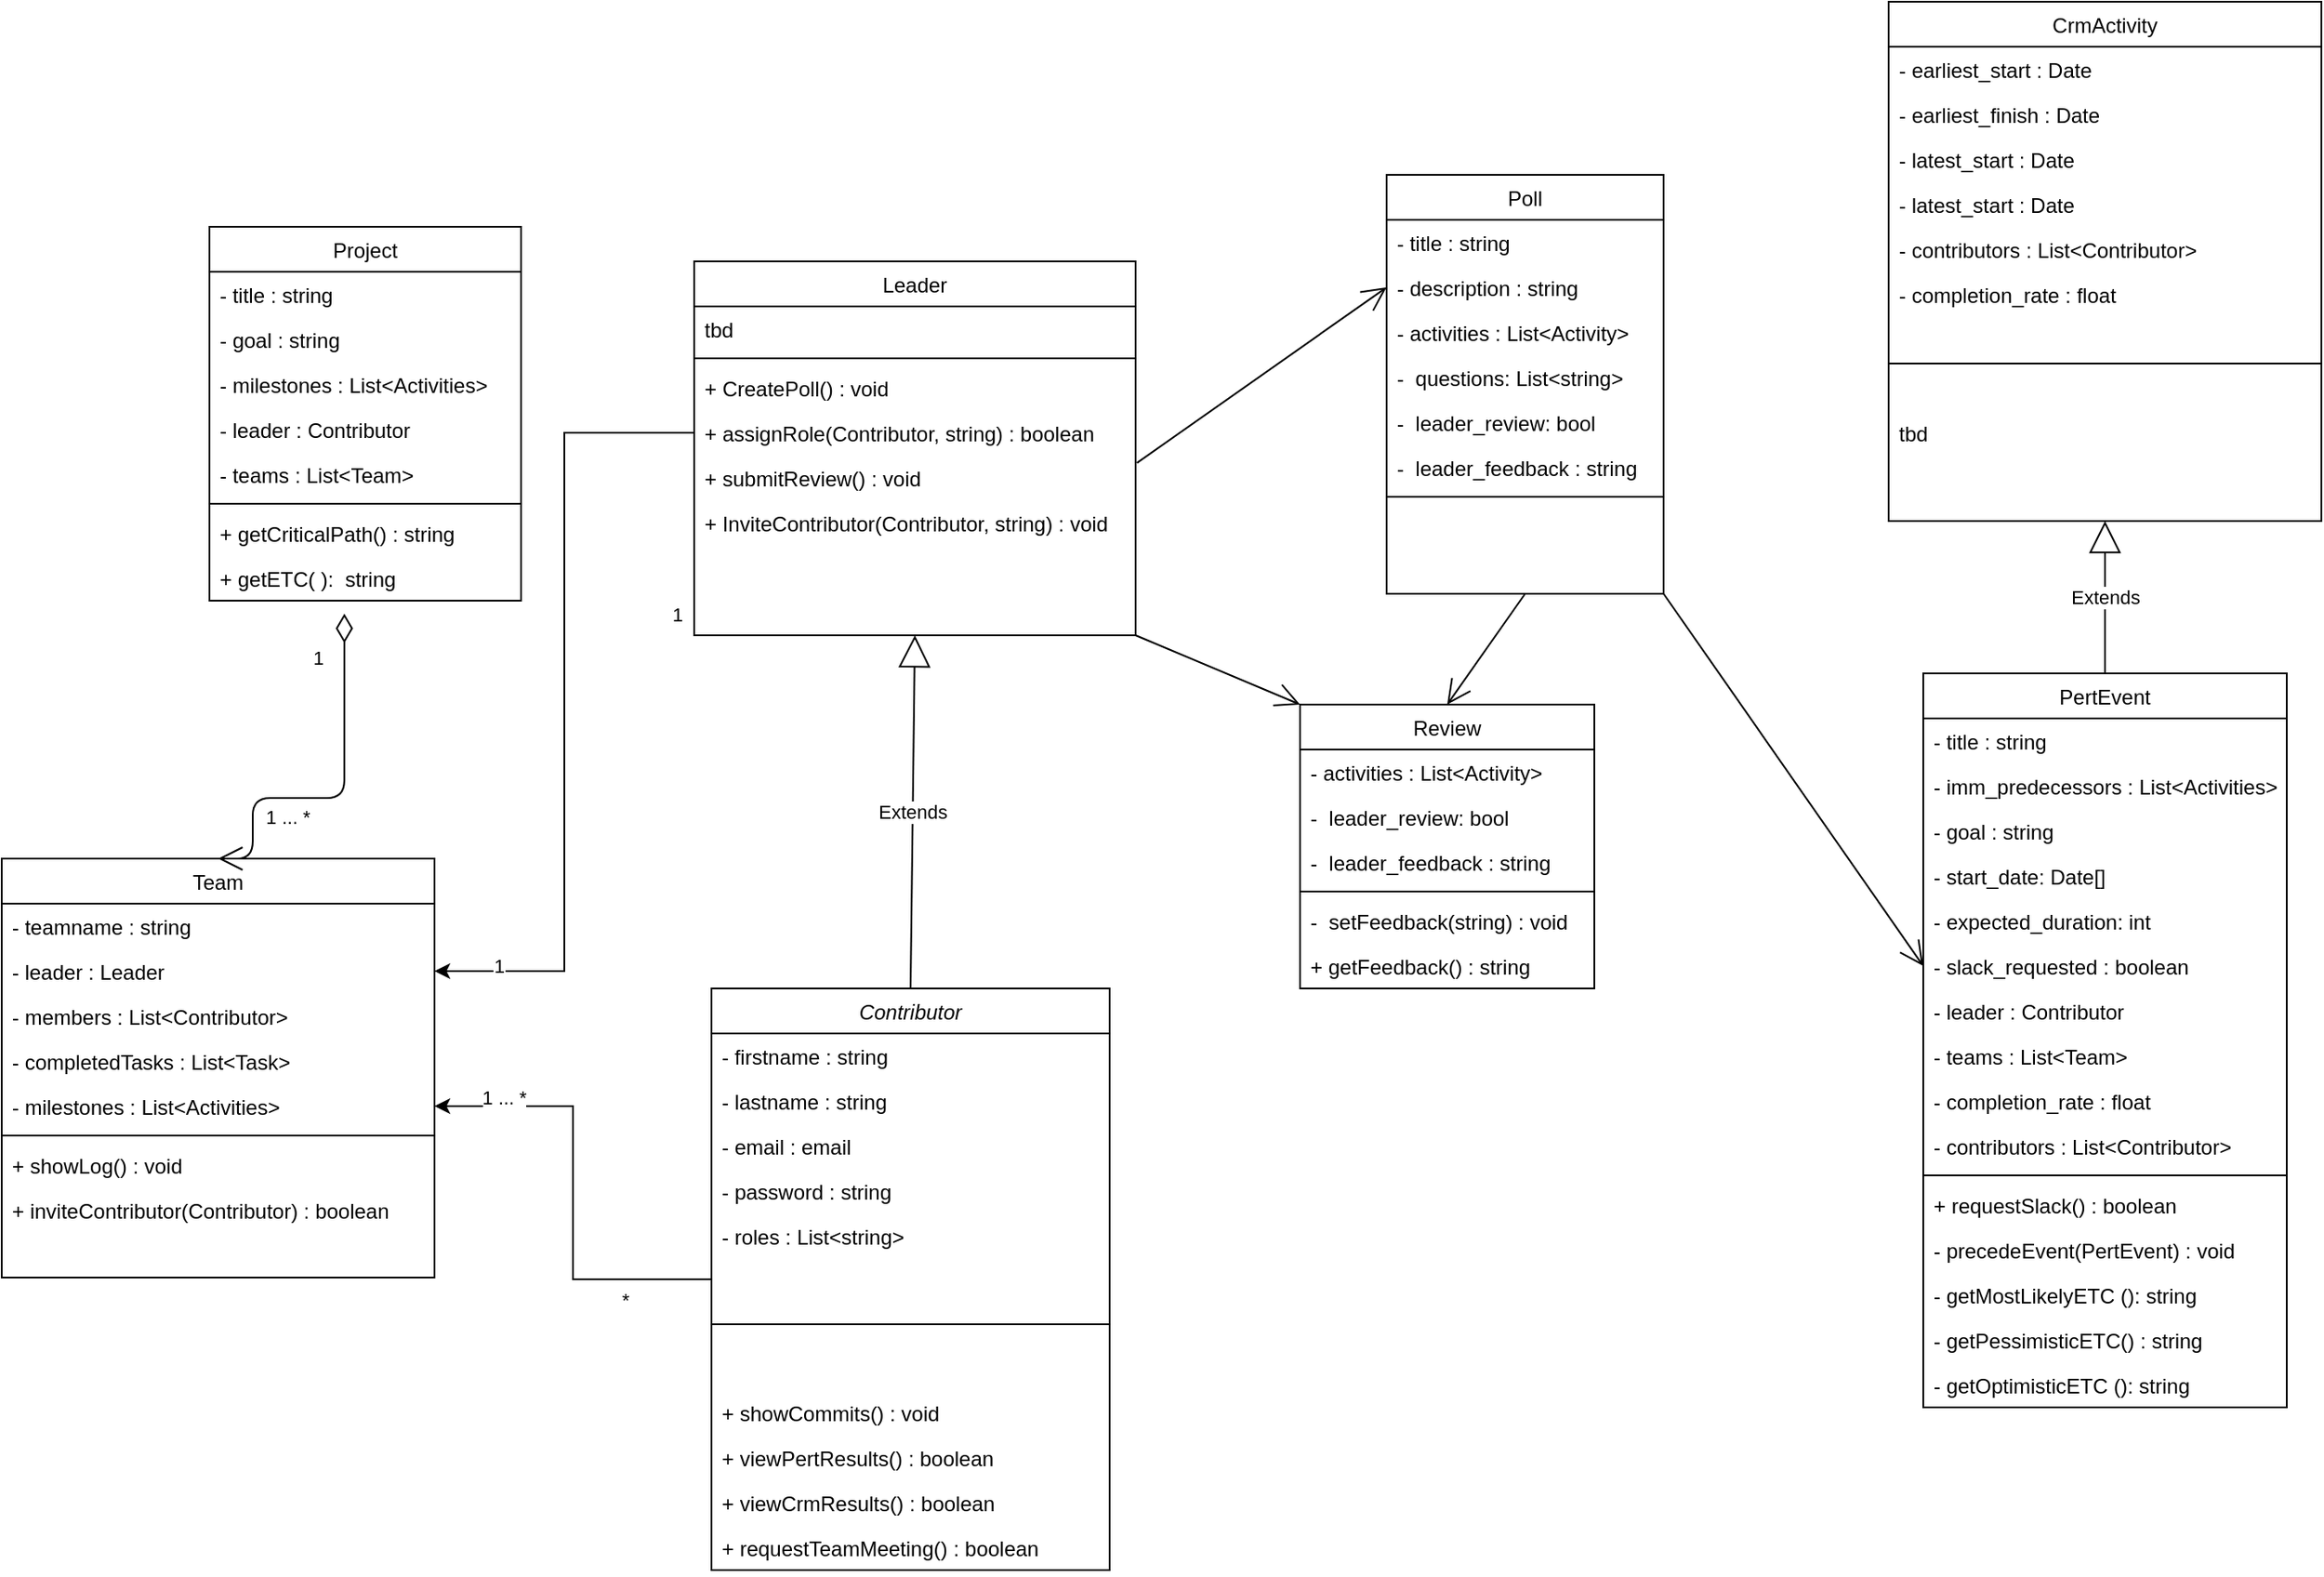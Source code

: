 <mxfile version="14.4.2" type="device"><diagram id="C5RBs43oDa-KdzZeNtuy" name="Page-1"><mxGraphModel dx="2404" dy="2206" grid="1" gridSize="10" guides="1" tooltips="1" connect="1" arrows="1" fold="1" page="1" pageScale="1" pageWidth="827" pageHeight="1169" math="0" shadow="0"><root><mxCell id="WIyWlLk6GJQsqaUBKTNV-0"/><mxCell id="WIyWlLk6GJQsqaUBKTNV-1" parent="WIyWlLk6GJQsqaUBKTNV-0"/><mxCell id="zkfFHV4jXpPFQw0GAbJ--0" value="Contributor" style="swimlane;fontStyle=2;align=center;verticalAlign=top;childLayout=stackLayout;horizontal=1;startSize=26;horizontalStack=0;resizeParent=1;resizeLast=0;collapsible=1;marginBottom=0;rounded=0;shadow=0;strokeWidth=1;" parent="WIyWlLk6GJQsqaUBKTNV-1" vertex="1"><mxGeometry x="-230" y="-510" width="230" height="336" as="geometry"><mxRectangle x="230" y="140" width="160" height="26" as="alternateBounds"/></mxGeometry></mxCell><mxCell id="zkfFHV4jXpPFQw0GAbJ--1" value="- firstname : string" style="text;align=left;verticalAlign=top;spacingLeft=4;spacingRight=4;overflow=hidden;rotatable=0;points=[[0,0.5],[1,0.5]];portConstraint=eastwest;" parent="zkfFHV4jXpPFQw0GAbJ--0" vertex="1"><mxGeometry y="26" width="230" height="26" as="geometry"/></mxCell><mxCell id="zkfFHV4jXpPFQw0GAbJ--2" value="- lastname : string" style="text;align=left;verticalAlign=top;spacingLeft=4;spacingRight=4;overflow=hidden;rotatable=0;points=[[0,0.5],[1,0.5]];portConstraint=eastwest;rounded=0;shadow=0;html=0;" parent="zkfFHV4jXpPFQw0GAbJ--0" vertex="1"><mxGeometry y="52" width="230" height="26" as="geometry"/></mxCell><mxCell id="zkfFHV4jXpPFQw0GAbJ--3" value="- email : email" style="text;align=left;verticalAlign=top;spacingLeft=4;spacingRight=4;overflow=hidden;rotatable=0;points=[[0,0.5],[1,0.5]];portConstraint=eastwest;rounded=0;shadow=0;html=0;" parent="zkfFHV4jXpPFQw0GAbJ--0" vertex="1"><mxGeometry y="78" width="230" height="26" as="geometry"/></mxCell><mxCell id="mMyYMIlXnBvSzYlqpb_L-0" value="- password : string" style="text;align=left;verticalAlign=top;spacingLeft=4;spacingRight=4;overflow=hidden;rotatable=0;points=[[0,0.5],[1,0.5]];portConstraint=eastwest;rounded=0;shadow=0;html=0;" parent="zkfFHV4jXpPFQw0GAbJ--0" vertex="1"><mxGeometry y="104" width="230" height="26" as="geometry"/></mxCell><mxCell id="mMyYMIlXnBvSzYlqpb_L-1" value="- roles : List&lt;string&gt;" style="text;align=left;verticalAlign=top;spacingLeft=4;spacingRight=4;overflow=hidden;rotatable=0;points=[[0,0.5],[1,0.5]];portConstraint=eastwest;rounded=0;shadow=0;html=0;" parent="zkfFHV4jXpPFQw0GAbJ--0" vertex="1"><mxGeometry y="130" width="230" height="26" as="geometry"/></mxCell><mxCell id="zkfFHV4jXpPFQw0GAbJ--4" value="" style="line;html=1;strokeWidth=1;align=left;verticalAlign=middle;spacingTop=-1;spacingLeft=3;spacingRight=3;rotatable=0;labelPosition=right;points=[];portConstraint=eastwest;" parent="zkfFHV4jXpPFQw0GAbJ--0" vertex="1"><mxGeometry y="156" width="230" height="76" as="geometry"/></mxCell><mxCell id="zkfFHV4jXpPFQw0GAbJ--24" value="+ showCommits() : void" style="text;align=left;verticalAlign=top;spacingLeft=4;spacingRight=4;overflow=hidden;rotatable=0;points=[[0,0.5],[1,0.5]];portConstraint=eastwest;" parent="zkfFHV4jXpPFQw0GAbJ--0" vertex="1"><mxGeometry y="232" width="230" height="26" as="geometry"/></mxCell><mxCell id="zTDlaWQzGtv6-AodyAiM-86" value="+ viewPertResults() : boolean" style="text;align=left;verticalAlign=top;spacingLeft=4;spacingRight=4;overflow=hidden;rotatable=0;points=[[0,0.5],[1,0.5]];portConstraint=eastwest;" vertex="1" parent="zkfFHV4jXpPFQw0GAbJ--0"><mxGeometry y="258" width="230" height="26" as="geometry"/></mxCell><mxCell id="zTDlaWQzGtv6-AodyAiM-60" value="+ viewCrmResults() : boolean" style="text;align=left;verticalAlign=top;spacingLeft=4;spacingRight=4;overflow=hidden;rotatable=0;points=[[0,0.5],[1,0.5]];portConstraint=eastwest;" vertex="1" parent="zkfFHV4jXpPFQw0GAbJ--0"><mxGeometry y="284" width="230" height="26" as="geometry"/></mxCell><mxCell id="mMyYMIlXnBvSzYlqpb_L-12" value="+ requestTeamMeeting() : boolean" style="text;align=left;verticalAlign=top;spacingLeft=4;spacingRight=4;overflow=hidden;rotatable=0;points=[[0,0.5],[1,0.5]];portConstraint=eastwest;" parent="zkfFHV4jXpPFQw0GAbJ--0" vertex="1"><mxGeometry y="310" width="230" height="26" as="geometry"/></mxCell><mxCell id="zkfFHV4jXpPFQw0GAbJ--17" value="Leader" style="swimlane;fontStyle=0;align=center;verticalAlign=top;childLayout=stackLayout;horizontal=1;startSize=26;horizontalStack=0;resizeParent=1;resizeLast=0;collapsible=1;marginBottom=0;rounded=0;shadow=0;strokeWidth=1;" parent="WIyWlLk6GJQsqaUBKTNV-1" vertex="1"><mxGeometry x="-240" y="-930" width="255" height="216" as="geometry"><mxRectangle x="550" y="140" width="160" height="26" as="alternateBounds"/></mxGeometry></mxCell><mxCell id="zkfFHV4jXpPFQw0GAbJ--18" value="tbd" style="text;align=left;verticalAlign=top;spacingLeft=4;spacingRight=4;overflow=hidden;rotatable=0;points=[[0,0.5],[1,0.5]];portConstraint=eastwest;" parent="zkfFHV4jXpPFQw0GAbJ--17" vertex="1"><mxGeometry y="26" width="255" height="26" as="geometry"/></mxCell><mxCell id="zkfFHV4jXpPFQw0GAbJ--23" value="" style="line;html=1;strokeWidth=1;align=left;verticalAlign=middle;spacingTop=-1;spacingLeft=3;spacingRight=3;rotatable=0;labelPosition=right;points=[];portConstraint=eastwest;" parent="zkfFHV4jXpPFQw0GAbJ--17" vertex="1"><mxGeometry y="52" width="255" height="8" as="geometry"/></mxCell><mxCell id="zTDlaWQzGtv6-AodyAiM-107" value="+ CreatePoll() : void" style="text;align=left;verticalAlign=top;spacingLeft=4;spacingRight=4;overflow=hidden;rotatable=0;points=[[0,0.5],[1,0.5]];portConstraint=eastwest;" vertex="1" parent="zkfFHV4jXpPFQw0GAbJ--17"><mxGeometry y="60" width="255" height="26" as="geometry"/></mxCell><mxCell id="zTDlaWQzGtv6-AodyAiM-81" value="+ assignRole(Contributor, string) : boolean" style="text;align=left;verticalAlign=top;spacingLeft=4;spacingRight=4;overflow=hidden;rotatable=0;points=[[0,0.5],[1,0.5]];portConstraint=eastwest;" vertex="1" parent="zkfFHV4jXpPFQw0GAbJ--17"><mxGeometry y="86" width="255" height="26" as="geometry"/></mxCell><mxCell id="jxqnZkA10zLPc2rTyy5A-19" value="+ submitReview() : void" style="text;align=left;verticalAlign=top;spacingLeft=4;spacingRight=4;overflow=hidden;rotatable=0;points=[[0,0.5],[1,0.5]];portConstraint=eastwest;" parent="zkfFHV4jXpPFQw0GAbJ--17" vertex="1"><mxGeometry y="112" width="255" height="26" as="geometry"/></mxCell><mxCell id="zTDlaWQzGtv6-AodyAiM-108" value="+ InviteContributor(Contributor, string) : void" style="text;align=left;verticalAlign=top;spacingLeft=4;spacingRight=4;overflow=hidden;rotatable=0;points=[[0,0.5],[1,0.5]];portConstraint=eastwest;" vertex="1" parent="zkfFHV4jXpPFQw0GAbJ--17"><mxGeometry y="138" width="255" height="26" as="geometry"/></mxCell><mxCell id="jxqnZkA10zLPc2rTyy5A-0" value="Extends" style="endArrow=block;endSize=16;endFill=0;html=1;exitX=0.5;exitY=0;exitDx=0;exitDy=0;entryX=0.5;entryY=1;entryDx=0;entryDy=0;" parent="WIyWlLk6GJQsqaUBKTNV-1" source="zkfFHV4jXpPFQw0GAbJ--0" target="zkfFHV4jXpPFQw0GAbJ--17" edge="1"><mxGeometry width="160" relative="1" as="geometry"><mxPoint x="270" y="-420" as="sourcePoint"/><mxPoint x="83" y="-500" as="targetPoint"/></mxGeometry></mxCell><mxCell id="jxqnZkA10zLPc2rTyy5A-2" value="Project" style="swimlane;fontStyle=0;align=center;verticalAlign=top;childLayout=stackLayout;horizontal=1;startSize=26;horizontalStack=0;resizeParent=1;resizeLast=0;collapsible=1;marginBottom=0;rounded=0;shadow=0;strokeWidth=1;" parent="WIyWlLk6GJQsqaUBKTNV-1" vertex="1"><mxGeometry x="-520" y="-950" width="180" height="216" as="geometry"><mxRectangle x="550" y="140" width="160" height="26" as="alternateBounds"/></mxGeometry></mxCell><mxCell id="jxqnZkA10zLPc2rTyy5A-7" value="- title : string" style="text;align=left;verticalAlign=top;spacingLeft=4;spacingRight=4;overflow=hidden;rotatable=0;points=[[0,0.5],[1,0.5]];portConstraint=eastwest;" parent="jxqnZkA10zLPc2rTyy5A-2" vertex="1"><mxGeometry y="26" width="180" height="26" as="geometry"/></mxCell><mxCell id="jxqnZkA10zLPc2rTyy5A-34" value="- goal : string" style="text;align=left;verticalAlign=top;spacingLeft=4;spacingRight=4;overflow=hidden;rotatable=0;points=[[0,0.5],[1,0.5]];portConstraint=eastwest;" parent="jxqnZkA10zLPc2rTyy5A-2" vertex="1"><mxGeometry y="52" width="180" height="26" as="geometry"/></mxCell><mxCell id="jxqnZkA10zLPc2rTyy5A-15" value="- milestones : List&lt;Activities&gt;" style="text;align=left;verticalAlign=top;spacingLeft=4;spacingRight=4;overflow=hidden;rotatable=0;points=[[0,0.5],[1,0.5]];portConstraint=eastwest;" parent="jxqnZkA10zLPc2rTyy5A-2" vertex="1"><mxGeometry y="78" width="180" height="26" as="geometry"/></mxCell><mxCell id="zTDlaWQzGtv6-AodyAiM-46" value="- leader : Contributor" style="text;align=left;verticalAlign=top;spacingLeft=4;spacingRight=4;overflow=hidden;rotatable=0;points=[[0,0.5],[1,0.5]];portConstraint=eastwest;" vertex="1" parent="jxqnZkA10zLPc2rTyy5A-2"><mxGeometry y="104" width="180" height="26" as="geometry"/></mxCell><mxCell id="zTDlaWQzGtv6-AodyAiM-59" value="- teams : List&lt;Team&gt;" style="text;align=left;verticalAlign=top;spacingLeft=4;spacingRight=4;overflow=hidden;rotatable=0;points=[[0,0.5],[1,0.5]];portConstraint=eastwest;" vertex="1" parent="jxqnZkA10zLPc2rTyy5A-2"><mxGeometry y="130" width="180" height="26" as="geometry"/></mxCell><mxCell id="jxqnZkA10zLPc2rTyy5A-4" value="" style="line;html=1;strokeWidth=1;align=left;verticalAlign=middle;spacingTop=-1;spacingLeft=3;spacingRight=3;rotatable=0;labelPosition=right;points=[];portConstraint=eastwest;" parent="jxqnZkA10zLPc2rTyy5A-2" vertex="1"><mxGeometry y="156" width="180" height="8" as="geometry"/></mxCell><mxCell id="jxqnZkA10zLPc2rTyy5A-6" value="+ getCriticalPath() : string " style="text;align=left;verticalAlign=top;spacingLeft=4;spacingRight=4;overflow=hidden;rotatable=0;points=[[0,0.5],[1,0.5]];portConstraint=eastwest;" parent="jxqnZkA10zLPc2rTyy5A-2" vertex="1"><mxGeometry y="164" width="180" height="26" as="geometry"/></mxCell><mxCell id="zTDlaWQzGtv6-AodyAiM-95" value="+ getETC( ):  string" style="text;align=left;verticalAlign=top;spacingLeft=4;spacingRight=4;overflow=hidden;rotatable=0;points=[[0,0.5],[1,0.5]];portConstraint=eastwest;" vertex="1" parent="jxqnZkA10zLPc2rTyy5A-2"><mxGeometry y="190" width="180" height="26" as="geometry"/></mxCell><mxCell id="jxqnZkA10zLPc2rTyy5A-16" value="Poll" style="swimlane;fontStyle=0;align=center;verticalAlign=top;childLayout=stackLayout;horizontal=1;startSize=26;horizontalStack=0;resizeParent=1;resizeLast=0;collapsible=1;marginBottom=0;rounded=0;shadow=0;strokeWidth=1;" parent="WIyWlLk6GJQsqaUBKTNV-1" vertex="1"><mxGeometry x="160" y="-980" width="160" height="242" as="geometry"><mxRectangle x="550" y="140" width="160" height="26" as="alternateBounds"/></mxGeometry></mxCell><mxCell id="jxqnZkA10zLPc2rTyy5A-17" value="- title : string" style="text;align=left;verticalAlign=top;spacingLeft=4;spacingRight=4;overflow=hidden;rotatable=0;points=[[0,0.5],[1,0.5]];portConstraint=eastwest;" parent="jxqnZkA10zLPc2rTyy5A-16" vertex="1"><mxGeometry y="26" width="160" height="26" as="geometry"/></mxCell><mxCell id="jxqnZkA10zLPc2rTyy5A-21" value="- description : string" style="text;align=left;verticalAlign=top;spacingLeft=4;spacingRight=4;overflow=hidden;rotatable=0;points=[[0,0.5],[1,0.5]];portConstraint=eastwest;" parent="jxqnZkA10zLPc2rTyy5A-16" vertex="1"><mxGeometry y="52" width="160" height="26" as="geometry"/></mxCell><mxCell id="jxqnZkA10zLPc2rTyy5A-25" value="- activities : List&lt;Activity&gt;" style="text;align=left;verticalAlign=top;spacingLeft=4;spacingRight=4;overflow=hidden;rotatable=0;points=[[0,0.5],[1,0.5]];portConstraint=eastwest;" parent="jxqnZkA10zLPc2rTyy5A-16" vertex="1"><mxGeometry y="78" width="160" height="26" as="geometry"/></mxCell><mxCell id="jxqnZkA10zLPc2rTyy5A-22" value="-  questions: List&lt;string&gt;" style="text;align=left;verticalAlign=top;spacingLeft=4;spacingRight=4;overflow=hidden;rotatable=0;points=[[0,0.5],[1,0.5]];portConstraint=eastwest;" parent="jxqnZkA10zLPc2rTyy5A-16" vertex="1"><mxGeometry y="104" width="160" height="26" as="geometry"/></mxCell><mxCell id="jxqnZkA10zLPc2rTyy5A-23" value="-  leader_review: bool" style="text;align=left;verticalAlign=top;spacingLeft=4;spacingRight=4;overflow=hidden;rotatable=0;points=[[0,0.5],[1,0.5]];portConstraint=eastwest;" parent="jxqnZkA10zLPc2rTyy5A-16" vertex="1"><mxGeometry y="130" width="160" height="26" as="geometry"/></mxCell><mxCell id="jxqnZkA10zLPc2rTyy5A-24" value="-  leader_feedback : string" style="text;align=left;verticalAlign=top;spacingLeft=4;spacingRight=4;overflow=hidden;rotatable=0;points=[[0,0.5],[1,0.5]];portConstraint=eastwest;" parent="jxqnZkA10zLPc2rTyy5A-16" vertex="1"><mxGeometry y="156" width="160" height="26" as="geometry"/></mxCell><mxCell id="jxqnZkA10zLPc2rTyy5A-18" value="" style="line;html=1;strokeWidth=1;align=left;verticalAlign=middle;spacingTop=-1;spacingLeft=3;spacingRight=3;rotatable=0;labelPosition=right;points=[];portConstraint=eastwest;" parent="jxqnZkA10zLPc2rTyy5A-16" vertex="1"><mxGeometry y="182" width="160" height="8" as="geometry"/></mxCell><mxCell id="zTDlaWQzGtv6-AodyAiM-2" value="Review" style="swimlane;fontStyle=0;align=center;verticalAlign=top;childLayout=stackLayout;horizontal=1;startSize=26;horizontalStack=0;resizeParent=1;resizeLast=0;collapsible=1;marginBottom=0;rounded=0;shadow=0;strokeWidth=1;" vertex="1" parent="WIyWlLk6GJQsqaUBKTNV-1"><mxGeometry x="110" y="-674" width="170" height="164" as="geometry"><mxRectangle x="550" y="140" width="160" height="26" as="alternateBounds"/></mxGeometry></mxCell><mxCell id="zTDlaWQzGtv6-AodyAiM-5" value="- activities : List&lt;Activity&gt;" style="text;align=left;verticalAlign=top;spacingLeft=4;spacingRight=4;overflow=hidden;rotatable=0;points=[[0,0.5],[1,0.5]];portConstraint=eastwest;" vertex="1" parent="zTDlaWQzGtv6-AodyAiM-2"><mxGeometry y="26" width="170" height="26" as="geometry"/></mxCell><mxCell id="zTDlaWQzGtv6-AodyAiM-7" value="-  leader_review: bool" style="text;align=left;verticalAlign=top;spacingLeft=4;spacingRight=4;overflow=hidden;rotatable=0;points=[[0,0.5],[1,0.5]];portConstraint=eastwest;" vertex="1" parent="zTDlaWQzGtv6-AodyAiM-2"><mxGeometry y="52" width="170" height="26" as="geometry"/></mxCell><mxCell id="zTDlaWQzGtv6-AodyAiM-8" value="-  leader_feedback : string" style="text;align=left;verticalAlign=top;spacingLeft=4;spacingRight=4;overflow=hidden;rotatable=0;points=[[0,0.5],[1,0.5]];portConstraint=eastwest;" vertex="1" parent="zTDlaWQzGtv6-AodyAiM-2"><mxGeometry y="78" width="170" height="26" as="geometry"/></mxCell><mxCell id="zTDlaWQzGtv6-AodyAiM-9" value="" style="line;html=1;strokeWidth=1;align=left;verticalAlign=middle;spacingTop=-1;spacingLeft=3;spacingRight=3;rotatable=0;labelPosition=right;points=[];portConstraint=eastwest;" vertex="1" parent="zTDlaWQzGtv6-AodyAiM-2"><mxGeometry y="104" width="170" height="8" as="geometry"/></mxCell><mxCell id="zTDlaWQzGtv6-AodyAiM-97" value="-  setFeedback(string) : void" style="text;align=left;verticalAlign=top;spacingLeft=4;spacingRight=4;overflow=hidden;rotatable=0;points=[[0,0.5],[1,0.5]];portConstraint=eastwest;" vertex="1" parent="zTDlaWQzGtv6-AodyAiM-2"><mxGeometry y="112" width="170" height="26" as="geometry"/></mxCell><mxCell id="zTDlaWQzGtv6-AodyAiM-104" value="+ getFeedback() : string" style="text;align=left;verticalAlign=top;spacingLeft=4;spacingRight=4;overflow=hidden;rotatable=0;points=[[0,0.5],[1,0.5]];portConstraint=eastwest;" vertex="1" parent="zTDlaWQzGtv6-AodyAiM-2"><mxGeometry y="138" width="170" height="26" as="geometry"/></mxCell><mxCell id="zTDlaWQzGtv6-AodyAiM-24" value="CrmActivity" style="swimlane;fontStyle=0;align=center;verticalAlign=top;childLayout=stackLayout;horizontal=1;startSize=26;horizontalStack=0;resizeParent=1;resizeLast=0;collapsible=1;marginBottom=0;rounded=0;shadow=0;strokeWidth=1;" vertex="1" parent="WIyWlLk6GJQsqaUBKTNV-1"><mxGeometry x="450" y="-1080" width="250" height="300" as="geometry"><mxRectangle x="130" y="380" width="160" height="26" as="alternateBounds"/></mxGeometry></mxCell><mxCell id="zTDlaWQzGtv6-AodyAiM-31" value="- earliest_start : Date" style="text;align=left;verticalAlign=top;spacingLeft=4;spacingRight=4;overflow=hidden;rotatable=0;points=[[0,0.5],[1,0.5]];portConstraint=eastwest;" vertex="1" parent="zTDlaWQzGtv6-AodyAiM-24"><mxGeometry y="26" width="250" height="26" as="geometry"/></mxCell><mxCell id="zTDlaWQzGtv6-AodyAiM-32" value="- earliest_finish : Date" style="text;align=left;verticalAlign=top;spacingLeft=4;spacingRight=4;overflow=hidden;rotatable=0;points=[[0,0.5],[1,0.5]];portConstraint=eastwest;" vertex="1" parent="zTDlaWQzGtv6-AodyAiM-24"><mxGeometry y="52" width="250" height="26" as="geometry"/></mxCell><mxCell id="zTDlaWQzGtv6-AodyAiM-33" value="- latest_start : Date" style="text;align=left;verticalAlign=top;spacingLeft=4;spacingRight=4;overflow=hidden;rotatable=0;points=[[0,0.5],[1,0.5]];portConstraint=eastwest;" vertex="1" parent="zTDlaWQzGtv6-AodyAiM-24"><mxGeometry y="78" width="250" height="26" as="geometry"/></mxCell><mxCell id="zTDlaWQzGtv6-AodyAiM-34" value="- latest_start : Date" style="text;align=left;verticalAlign=top;spacingLeft=4;spacingRight=4;overflow=hidden;rotatable=0;points=[[0,0.5],[1,0.5]];portConstraint=eastwest;" vertex="1" parent="zTDlaWQzGtv6-AodyAiM-24"><mxGeometry y="104" width="250" height="26" as="geometry"/></mxCell><mxCell id="zTDlaWQzGtv6-AodyAiM-35" value="- contributors : List&lt;Contributor&gt;" style="text;align=left;verticalAlign=top;spacingLeft=4;spacingRight=4;overflow=hidden;rotatable=0;points=[[0,0.5],[1,0.5]];portConstraint=eastwest;" vertex="1" parent="zTDlaWQzGtv6-AodyAiM-24"><mxGeometry y="130" width="250" height="26" as="geometry"/></mxCell><mxCell id="zTDlaWQzGtv6-AodyAiM-36" value="- completion_rate : float" style="text;align=left;verticalAlign=top;spacingLeft=4;spacingRight=4;overflow=hidden;rotatable=0;points=[[0,0.5],[1,0.5]];portConstraint=eastwest;" vertex="1" parent="zTDlaWQzGtv6-AodyAiM-24"><mxGeometry y="156" width="250" height="26" as="geometry"/></mxCell><mxCell id="zTDlaWQzGtv6-AodyAiM-37" value="" style="line;html=1;strokeWidth=1;align=left;verticalAlign=middle;spacingTop=-1;spacingLeft=3;spacingRight=3;rotatable=0;labelPosition=right;points=[];portConstraint=eastwest;" vertex="1" parent="zTDlaWQzGtv6-AodyAiM-24"><mxGeometry y="182" width="250" height="54" as="geometry"/></mxCell><mxCell id="zTDlaWQzGtv6-AodyAiM-39" value="tbd" style="text;align=left;verticalAlign=top;spacingLeft=4;spacingRight=4;overflow=hidden;rotatable=0;points=[[0,0.5],[1,0.5]];portConstraint=eastwest;" vertex="1" parent="zTDlaWQzGtv6-AodyAiM-24"><mxGeometry y="236" width="250" height="26" as="geometry"/></mxCell><mxCell id="jxqnZkA10zLPc2rTyy5A-26" value="Team" style="swimlane;fontStyle=0;align=center;verticalAlign=top;childLayout=stackLayout;horizontal=1;startSize=26;horizontalStack=0;resizeParent=1;resizeLast=0;collapsible=1;marginBottom=0;rounded=0;shadow=0;strokeWidth=1;" parent="WIyWlLk6GJQsqaUBKTNV-1" vertex="1"><mxGeometry x="-640" y="-585" width="250" height="242" as="geometry"><mxRectangle x="550" y="140" width="160" height="26" as="alternateBounds"/></mxGeometry></mxCell><mxCell id="jxqnZkA10zLPc2rTyy5A-27" value="- teamname : string" style="text;align=left;verticalAlign=top;spacingLeft=4;spacingRight=4;overflow=hidden;rotatable=0;points=[[0,0.5],[1,0.5]];portConstraint=eastwest;" parent="jxqnZkA10zLPc2rTyy5A-26" vertex="1"><mxGeometry y="26" width="250" height="26" as="geometry"/></mxCell><mxCell id="zTDlaWQzGtv6-AodyAiM-1" value="- leader : Leader" style="text;align=left;verticalAlign=top;spacingLeft=4;spacingRight=4;overflow=hidden;rotatable=0;points=[[0,0.5],[1,0.5]];portConstraint=eastwest;" vertex="1" parent="jxqnZkA10zLPc2rTyy5A-26"><mxGeometry y="52" width="250" height="26" as="geometry"/></mxCell><mxCell id="zTDlaWQzGtv6-AodyAiM-0" value="- members : List&lt;Contributor&gt;" style="text;align=left;verticalAlign=top;spacingLeft=4;spacingRight=4;overflow=hidden;rotatable=0;points=[[0,0.5],[1,0.5]];portConstraint=eastwest;" vertex="1" parent="jxqnZkA10zLPc2rTyy5A-26"><mxGeometry y="78" width="250" height="26" as="geometry"/></mxCell><mxCell id="jxqnZkA10zLPc2rTyy5A-28" value="- completedTasks : List&lt;Task&gt;" style="text;align=left;verticalAlign=top;spacingLeft=4;spacingRight=4;overflow=hidden;rotatable=0;points=[[0,0.5],[1,0.5]];portConstraint=eastwest;" parent="jxqnZkA10zLPc2rTyy5A-26" vertex="1"><mxGeometry y="104" width="250" height="26" as="geometry"/></mxCell><mxCell id="jxqnZkA10zLPc2rTyy5A-30" value="- milestones : List&lt;Activities&gt;" style="text;align=left;verticalAlign=top;spacingLeft=4;spacingRight=4;overflow=hidden;rotatable=0;points=[[0,0.5],[1,0.5]];portConstraint=eastwest;" parent="jxqnZkA10zLPc2rTyy5A-26" vertex="1"><mxGeometry y="130" width="250" height="26" as="geometry"/></mxCell><mxCell id="jxqnZkA10zLPc2rTyy5A-31" value="" style="line;html=1;strokeWidth=1;align=left;verticalAlign=middle;spacingTop=-1;spacingLeft=3;spacingRight=3;rotatable=0;labelPosition=right;points=[];portConstraint=eastwest;" parent="jxqnZkA10zLPc2rTyy5A-26" vertex="1"><mxGeometry y="156" width="250" height="8" as="geometry"/></mxCell><mxCell id="jxqnZkA10zLPc2rTyy5A-32" value="+ showLog() : void" style="text;align=left;verticalAlign=top;spacingLeft=4;spacingRight=4;overflow=hidden;rotatable=0;points=[[0,0.5],[1,0.5]];portConstraint=eastwest;" parent="jxqnZkA10zLPc2rTyy5A-26" vertex="1"><mxGeometry y="164" width="250" height="26" as="geometry"/></mxCell><mxCell id="jxqnZkA10zLPc2rTyy5A-33" value="+ inviteContributor(Contributor) : boolean" style="text;align=left;verticalAlign=top;spacingLeft=4;spacingRight=4;overflow=hidden;rotatable=0;points=[[0,0.5],[1,0.5]];portConstraint=eastwest;" parent="jxqnZkA10zLPc2rTyy5A-26" vertex="1"><mxGeometry y="190" width="250" height="26" as="geometry"/></mxCell><mxCell id="zTDlaWQzGtv6-AodyAiM-57" style="edgeStyle=orthogonalEdgeStyle;rounded=0;orthogonalLoop=1;jettySize=auto;html=1;exitX=0;exitY=0.5;exitDx=0;exitDy=0;entryX=1;entryY=0.5;entryDx=0;entryDy=0;" edge="1" parent="WIyWlLk6GJQsqaUBKTNV-1" source="zTDlaWQzGtv6-AodyAiM-81" target="zTDlaWQzGtv6-AodyAiM-1"><mxGeometry relative="1" as="geometry"><mxPoint x="15" y="-601.0" as="sourcePoint"/></mxGeometry></mxCell><mxCell id="zTDlaWQzGtv6-AodyAiM-78" value="1" style="edgeLabel;html=1;align=center;verticalAlign=middle;resizable=0;points=[];" vertex="1" connectable="0" parent="zTDlaWQzGtv6-AodyAiM-57"><mxGeometry x="-0.101" y="3" relative="1" as="geometry"><mxPoint x="62" y="-26.86" as="offset"/></mxGeometry></mxCell><mxCell id="zTDlaWQzGtv6-AodyAiM-79" value="1" style="edgeLabel;html=1;align=center;verticalAlign=middle;resizable=0;points=[];" vertex="1" connectable="0" parent="zTDlaWQzGtv6-AodyAiM-57"><mxGeometry x="0.839" y="-3" relative="1" as="geometry"><mxPoint as="offset"/></mxGeometry></mxCell><mxCell id="zTDlaWQzGtv6-AodyAiM-58" style="edgeStyle=orthogonalEdgeStyle;rounded=0;orthogonalLoop=1;jettySize=auto;html=1;exitX=0;exitY=0.5;exitDx=0;exitDy=0;entryX=1;entryY=0.5;entryDx=0;entryDy=0;" edge="1" parent="WIyWlLk6GJQsqaUBKTNV-1" source="zkfFHV4jXpPFQw0GAbJ--0" target="jxqnZkA10zLPc2rTyy5A-30"><mxGeometry relative="1" as="geometry"/></mxCell><mxCell id="zTDlaWQzGtv6-AodyAiM-80" value="1 ... *" style="edgeLabel;html=1;align=center;verticalAlign=middle;resizable=0;points=[];" vertex="1" connectable="0" parent="zTDlaWQzGtv6-AodyAiM-58"><mxGeometry x="0.69" y="-5" relative="1" as="geometry"><mxPoint x="-1" as="offset"/></mxGeometry></mxCell><mxCell id="zTDlaWQzGtv6-AodyAiM-83" value="*" style="edgeLabel;html=1;align=center;verticalAlign=middle;resizable=0;points=[];" vertex="1" connectable="0" parent="zTDlaWQzGtv6-AodyAiM-58"><mxGeometry x="-0.489" y="4" relative="1" as="geometry"><mxPoint x="16.67" y="8" as="offset"/></mxGeometry></mxCell><mxCell id="zTDlaWQzGtv6-AodyAiM-61" value="PertEvent" style="swimlane;fontStyle=0;align=center;verticalAlign=top;childLayout=stackLayout;horizontal=1;startSize=26;horizontalStack=0;resizeParent=1;resizeLast=0;collapsible=1;marginBottom=0;rounded=0;shadow=0;strokeWidth=1;" vertex="1" parent="WIyWlLk6GJQsqaUBKTNV-1"><mxGeometry x="470" y="-692" width="210" height="424" as="geometry"><mxRectangle x="550" y="140" width="160" height="26" as="alternateBounds"/></mxGeometry></mxCell><mxCell id="zTDlaWQzGtv6-AodyAiM-62" value="- title : string" style="text;align=left;verticalAlign=top;spacingLeft=4;spacingRight=4;overflow=hidden;rotatable=0;points=[[0,0.5],[1,0.5]];portConstraint=eastwest;" vertex="1" parent="zTDlaWQzGtv6-AodyAiM-61"><mxGeometry y="26" width="210" height="26" as="geometry"/></mxCell><mxCell id="zTDlaWQzGtv6-AodyAiM-28" value="- imm_predecessors : List&lt;Activities&gt;" style="text;align=left;verticalAlign=top;spacingLeft=4;spacingRight=4;overflow=hidden;rotatable=0;points=[[0,0.5],[1,0.5]];portConstraint=eastwest;" vertex="1" parent="zTDlaWQzGtv6-AodyAiM-61"><mxGeometry y="52" width="210" height="26" as="geometry"/></mxCell><mxCell id="zTDlaWQzGtv6-AodyAiM-63" value="- goal : string" style="text;align=left;verticalAlign=top;spacingLeft=4;spacingRight=4;overflow=hidden;rotatable=0;points=[[0,0.5],[1,0.5]];portConstraint=eastwest;" vertex="1" parent="zTDlaWQzGtv6-AodyAiM-61"><mxGeometry y="78" width="210" height="26" as="geometry"/></mxCell><mxCell id="zkfFHV4jXpPFQw0GAbJ--8" value="- start_date: Date[]" style="text;align=left;verticalAlign=top;spacingLeft=4;spacingRight=4;overflow=hidden;rotatable=0;points=[[0,0.5],[1,0.5]];portConstraint=eastwest;rounded=0;shadow=0;html=0;" parent="zTDlaWQzGtv6-AodyAiM-61" vertex="1"><mxGeometry y="104" width="210" height="26" as="geometry"/></mxCell><mxCell id="zTDlaWQzGtv6-AodyAiM-77" value="- expected_duration: int" style="text;align=left;verticalAlign=top;spacingLeft=4;spacingRight=4;overflow=hidden;rotatable=0;points=[[0,0.5],[1,0.5]];portConstraint=eastwest;rounded=0;shadow=0;html=0;" vertex="1" parent="zTDlaWQzGtv6-AodyAiM-61"><mxGeometry y="130" width="210" height="26" as="geometry"/></mxCell><mxCell id="zkfFHV4jXpPFQw0GAbJ--10" value="- slack_requested : boolean" style="text;align=left;verticalAlign=top;spacingLeft=4;spacingRight=4;overflow=hidden;rotatable=0;points=[[0,0.5],[1,0.5]];portConstraint=eastwest;fontStyle=0" parent="zTDlaWQzGtv6-AodyAiM-61" vertex="1"><mxGeometry y="156" width="210" height="26" as="geometry"/></mxCell><mxCell id="zTDlaWQzGtv6-AodyAiM-65" value="- leader : Contributor" style="text;align=left;verticalAlign=top;spacingLeft=4;spacingRight=4;overflow=hidden;rotatable=0;points=[[0,0.5],[1,0.5]];portConstraint=eastwest;" vertex="1" parent="zTDlaWQzGtv6-AodyAiM-61"><mxGeometry y="182" width="210" height="26" as="geometry"/></mxCell><mxCell id="zTDlaWQzGtv6-AodyAiM-66" value="- teams : List&lt;Team&gt;" style="text;align=left;verticalAlign=top;spacingLeft=4;spacingRight=4;overflow=hidden;rotatable=0;points=[[0,0.5],[1,0.5]];portConstraint=eastwest;" vertex="1" parent="zTDlaWQzGtv6-AodyAiM-61"><mxGeometry y="208" width="210" height="26" as="geometry"/></mxCell><mxCell id="mMyYMIlXnBvSzYlqpb_L-14" value="- completion_rate : float" style="text;align=left;verticalAlign=top;spacingLeft=4;spacingRight=4;overflow=hidden;rotatable=0;points=[[0,0.5],[1,0.5]];portConstraint=eastwest;" parent="zTDlaWQzGtv6-AodyAiM-61" vertex="1"><mxGeometry y="234" width="210" height="26" as="geometry"/></mxCell><mxCell id="mMyYMIlXnBvSzYlqpb_L-9" value="- contributors : List&lt;Contributor&gt;" style="text;align=left;verticalAlign=top;spacingLeft=4;spacingRight=4;overflow=hidden;rotatable=0;points=[[0,0.5],[1,0.5]];portConstraint=eastwest;" parent="zTDlaWQzGtv6-AodyAiM-61" vertex="1"><mxGeometry y="260" width="210" height="26" as="geometry"/></mxCell><mxCell id="zTDlaWQzGtv6-AodyAiM-67" value="" style="line;html=1;strokeWidth=1;align=left;verticalAlign=middle;spacingTop=-1;spacingLeft=3;spacingRight=3;rotatable=0;labelPosition=right;points=[];portConstraint=eastwest;" vertex="1" parent="zTDlaWQzGtv6-AodyAiM-61"><mxGeometry y="286" width="210" height="8" as="geometry"/></mxCell><mxCell id="zTDlaWQzGtv6-AodyAiM-68" value="+ requestSlack() : boolean" style="text;align=left;verticalAlign=top;spacingLeft=4;spacingRight=4;overflow=hidden;rotatable=0;points=[[0,0.5],[1,0.5]];portConstraint=eastwest;" vertex="1" parent="zTDlaWQzGtv6-AodyAiM-61"><mxGeometry y="294" width="210" height="26" as="geometry"/></mxCell><mxCell id="zTDlaWQzGtv6-AodyAiM-42" value="- precedeEvent(PertEvent) : void" style="text;align=left;verticalAlign=top;spacingLeft=4;spacingRight=4;overflow=hidden;rotatable=0;points=[[0,0.5],[1,0.5]];portConstraint=eastwest;" vertex="1" parent="zTDlaWQzGtv6-AodyAiM-61"><mxGeometry y="320" width="210" height="26" as="geometry"/></mxCell><mxCell id="zTDlaWQzGtv6-AodyAiM-43" value="- getMostLikelyETC (): string" style="text;align=left;verticalAlign=top;spacingLeft=4;spacingRight=4;overflow=hidden;rotatable=0;points=[[0,0.5],[1,0.5]];portConstraint=eastwest;" vertex="1" parent="zTDlaWQzGtv6-AodyAiM-61"><mxGeometry y="346" width="210" height="26" as="geometry"/></mxCell><mxCell id="zTDlaWQzGtv6-AodyAiM-44" value="- getPessimisticETC() : string" style="text;align=left;verticalAlign=top;spacingLeft=4;spacingRight=4;overflow=hidden;rotatable=0;points=[[0,0.5],[1,0.5]];portConstraint=eastwest;" vertex="1" parent="zTDlaWQzGtv6-AodyAiM-61"><mxGeometry y="372" width="210" height="26" as="geometry"/></mxCell><mxCell id="zTDlaWQzGtv6-AodyAiM-53" value="- getOptimisticETC (): string" style="text;align=left;verticalAlign=top;spacingLeft=4;spacingRight=4;overflow=hidden;rotatable=0;points=[[0,0.5],[1,0.5]];portConstraint=eastwest;" vertex="1" parent="zTDlaWQzGtv6-AodyAiM-61"><mxGeometry y="398" width="210" height="26" as="geometry"/></mxCell><mxCell id="zTDlaWQzGtv6-AodyAiM-84" value="1" style="endArrow=open;html=1;endSize=12;startArrow=diamondThin;startSize=14;startFill=0;edgeStyle=orthogonalEdgeStyle;align=left;verticalAlign=bottom;exitX=0.433;exitY=1.288;exitDx=0;exitDy=0;exitPerimeter=0;entryX=0.5;entryY=0;entryDx=0;entryDy=0;" edge="1" parent="WIyWlLk6GJQsqaUBKTNV-1" source="zTDlaWQzGtv6-AodyAiM-95" target="jxqnZkA10zLPc2rTyy5A-26"><mxGeometry x="-0.669" y="-20" relative="1" as="geometry"><mxPoint x="-340" y="-670" as="sourcePoint"/><mxPoint x="-340" y="-560" as="targetPoint"/><Array as="points"><mxPoint x="-442" y="-620"/><mxPoint x="-495" y="-620"/></Array><mxPoint y="-1" as="offset"/></mxGeometry></mxCell><mxCell id="zTDlaWQzGtv6-AodyAiM-85" value="1 ... *" style="edgeLabel;html=1;align=center;verticalAlign=middle;resizable=0;points=[];" vertex="1" connectable="0" parent="zTDlaWQzGtv6-AodyAiM-84"><mxGeometry x="0.693" relative="1" as="geometry"><mxPoint x="20.13" y="-11.56" as="offset"/></mxGeometry></mxCell><mxCell id="zTDlaWQzGtv6-AodyAiM-92" value="Extends" style="endArrow=block;endSize=16;endFill=0;html=1;entryX=0.5;entryY=1;entryDx=0;entryDy=0;exitX=0.5;exitY=0;exitDx=0;exitDy=0;" edge="1" parent="WIyWlLk6GJQsqaUBKTNV-1" source="zTDlaWQzGtv6-AodyAiM-61" target="zTDlaWQzGtv6-AodyAiM-24"><mxGeometry width="160" relative="1" as="geometry"><mxPoint x="550" y="-660" as="sourcePoint"/><mxPoint x="710" y="-660" as="targetPoint"/></mxGeometry></mxCell><mxCell id="zTDlaWQzGtv6-AodyAiM-93" value="" style="endArrow=open;endFill=1;endSize=12;html=1;exitX=1.003;exitY=1.17;exitDx=0;exitDy=0;exitPerimeter=0;entryX=0;entryY=0.5;entryDx=0;entryDy=0;" edge="1" parent="WIyWlLk6GJQsqaUBKTNV-1" source="zTDlaWQzGtv6-AodyAiM-81" target="jxqnZkA10zLPc2rTyy5A-21"><mxGeometry width="160" relative="1" as="geometry"><mxPoint x="250" y="-620" as="sourcePoint"/><mxPoint x="370" y="-920" as="targetPoint"/></mxGeometry></mxCell><mxCell id="zTDlaWQzGtv6-AodyAiM-96" value="" style="endArrow=open;endFill=1;endSize=12;html=1;exitX=0.5;exitY=1;exitDx=0;exitDy=0;entryX=0.5;entryY=0;entryDx=0;entryDy=0;" edge="1" parent="WIyWlLk6GJQsqaUBKTNV-1" source="jxqnZkA10zLPc2rTyy5A-16" target="zTDlaWQzGtv6-AodyAiM-2"><mxGeometry width="160" relative="1" as="geometry"><mxPoint x="240" y="-220" as="sourcePoint"/><mxPoint x="400" y="-220" as="targetPoint"/></mxGeometry></mxCell><mxCell id="zTDlaWQzGtv6-AodyAiM-105" value="" style="endArrow=open;endFill=1;endSize=12;html=1;entryX=0;entryY=0;entryDx=0;entryDy=0;exitX=1;exitY=1;exitDx=0;exitDy=0;" edge="1" parent="WIyWlLk6GJQsqaUBKTNV-1" source="zkfFHV4jXpPFQw0GAbJ--17" target="zTDlaWQzGtv6-AodyAiM-2"><mxGeometry width="160" relative="1" as="geometry"><mxPoint x="200" y="-490" as="sourcePoint"/><mxPoint x="360" y="-500" as="targetPoint"/></mxGeometry></mxCell><mxCell id="zTDlaWQzGtv6-AodyAiM-106" value="" style="endArrow=open;endFill=1;endSize=12;html=1;exitX=1;exitY=1;exitDx=0;exitDy=0;entryX=0;entryY=0.5;entryDx=0;entryDy=0;" edge="1" parent="WIyWlLk6GJQsqaUBKTNV-1" source="jxqnZkA10zLPc2rTyy5A-16" target="zkfFHV4jXpPFQw0GAbJ--10"><mxGeometry width="160" relative="1" as="geometry"><mxPoint x="420" y="-580" as="sourcePoint"/><mxPoint x="580" y="-580" as="targetPoint"/></mxGeometry></mxCell></root></mxGraphModel></diagram></mxfile>